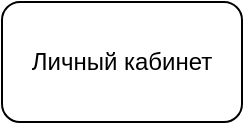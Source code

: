 <mxfile version="22.0.2" type="github">
  <diagram name="Страница — 1" id="c94bClqKbgEephbSM4M7">
    <mxGraphModel dx="1050" dy="566" grid="1" gridSize="10" guides="1" tooltips="1" connect="1" arrows="1" fold="1" page="1" pageScale="1" pageWidth="827" pageHeight="1169" math="0" shadow="0">
      <root>
        <mxCell id="0" />
        <mxCell id="1" parent="0" />
        <mxCell id="l22p4fAXkswx5jK2905i-1" value="Личный кабинет" style="rounded=1;whiteSpace=wrap;html=1;" vertex="1" parent="1">
          <mxGeometry x="20" y="230" width="120" height="60" as="geometry" />
        </mxCell>
      </root>
    </mxGraphModel>
  </diagram>
</mxfile>
